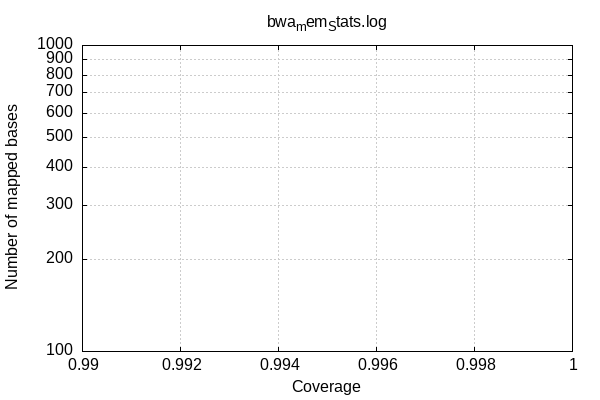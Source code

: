 
            set terminal png size 600,400 truecolor
            set output "bwa_mem_Stats/bwa_mem_Stats-coverage.png"
            set grid xtics ytics y2tics back lc rgb "#cccccc"
            set ylabel "Number of mapped bases"
            set xlabel "Coverage"
            set log y
            set style fill solid border -1
            set title "bwa_mem_Stats.log"
            set xrange [:1]
            plot '-' with lines notitle
        1	300
end
